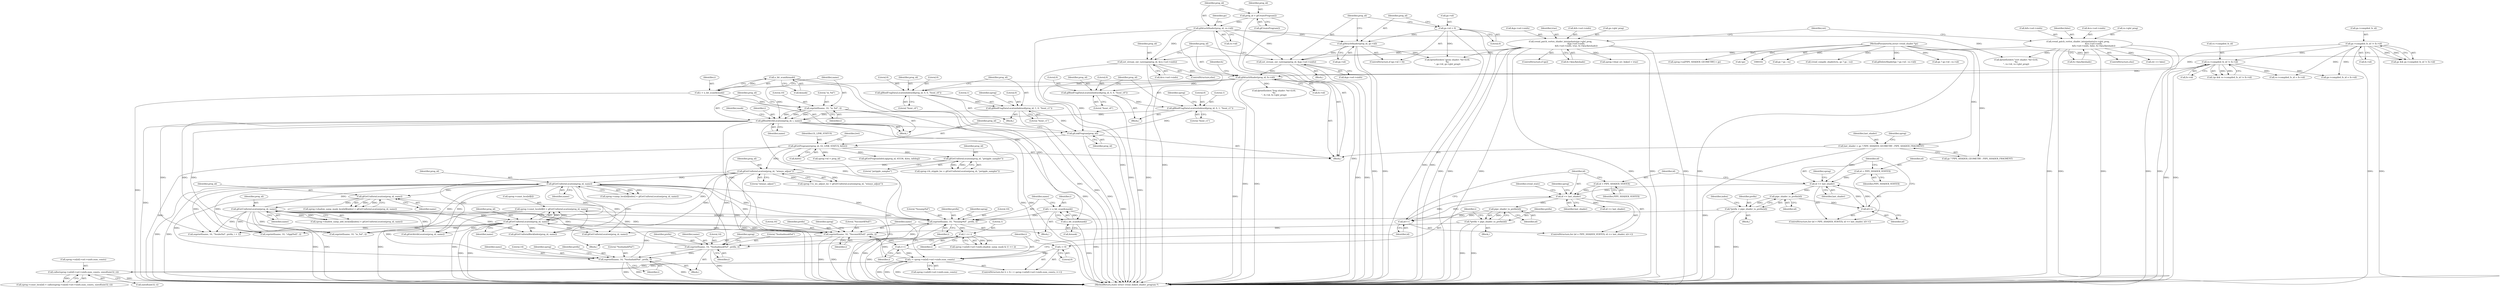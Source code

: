 digraph "0_virglrenderer_a2f12a1b0f95b13b6f8dc3d05d7b74b4386394e4@array" {
"1000882" [label="(Call,sprog->const_locs[id][i] = glGetUniformLocation(prog_id, name))"];
"1000890" [label="(Call,glGetUniformLocation(prog_id, name))"];
"1000530" [label="(Call,glGetUniformLocation(prog_id, \"winsys_adjust\"))"];
"1000516" [label="(Call,glGetUniformLocation(prog_id, \"pstipple_sampler\"))"];
"1000374" [label="(Call,glGetProgramiv(prog_id, GL_LINK_STATUS, &lret))"];
"1000372" [label="(Call,glLinkProgram(prog_id))"];
"1000368" [label="(Call,glBindAttribLocation(prog_id, i, name))"];
"1000324" [label="(Call,glBindFragDataLocationIndexed(prog_id, 1, 0, \"fsout_c1\"))"];
"1000319" [label="(Call,glBindFragDataLocationIndexed(prog_id, 0, 0, \"fsout_c0\"))"];
"1000276" [label="(Call,glAttachShader(prog_id, fs->id))"];
"1000259" [label="(Call,set_stream_out_varyings(prog_id, &gs->sel->sinfo))"];
"1000254" [label="(Call,glAttachShader(prog_id, gs->id))"];
"1000240" [label="(Call,glAttachShader(prog_id, vs->id))"];
"1000237" [label="(Call,prog_id = glCreateProgram())"];
"1000249" [label="(Call,gs->id > 0)"];
"1000149" [label="(Call,vrend_patch_vertex_shader_interpolants(gs->glsl_prog,\n                                                &gs->sel->sinfo,\n                                                &fs->sel->sinfo, true, fs->key.flatshade))"];
"1000268" [label="(Call,set_stream_out_varyings(prog_id, &vs->sel->sinfo))"];
"1000172" [label="(Call,vrend_patch_vertex_shader_interpolants(vs->glsl_prog,\n                                                &vs->sel->sinfo,\n                                                &fs->sel->sinfo, false, fs->key.flatshade))"];
"1000138" [label="(Call,vs->compiled_fs_id != fs->id)"];
"1000128" [label="(Call,gs->compiled_fs_id != fs->id)"];
"1000307" [label="(Call,glBindFragDataLocationIndexed(prog_id, 0, 1, \"fsout_c1\"))"];
"1000302" [label="(Call,glBindFragDataLocationIndexed(prog_id, 0, 0, \"fsout_c0\"))"];
"1000363" [label="(Call,snprintf(name, 10, \"in_%d\", i))"];
"1000358" [label="(Call,i = u_bit_scan(&mask))"];
"1000360" [label="(Call,u_bit_scan(&mask))"];
"1000749" [label="(Call,glGetUniformLocation(prog_id, name))"];
"1000732" [label="(Call,glGetUniformLocation(prog_id, name))"];
"1000698" [label="(Call,glGetUniformLocation(prog_id, name))"];
"1000684" [label="(Call,snprintf(name, 10, \"%ssamp%d\", prefix, i))"];
"1000735" [label="(Call,snprintf(name, 14, \"%sshadadd%d\", prefix, i))"];
"1000718" [label="(Call,snprintf(name, 14, \"%sshadmask%d\", prefix, i))"];
"1000714" [label="(Call,1 << i)"];
"1000669" [label="(Call,*prefix = pipe_shader_to_prefix(id))"];
"1000671" [label="(Call,pipe_shader_to_prefix(id))"];
"1000537" [label="(Call,id <= last_shader)"];
"1000534" [label="(Call,id = PIPE_SHADER_VERTEX)"];
"1000540" [label="(Call,id++)"];
"1000484" [label="(Call,last_shader = gs ? PIPE_SHADER_GEOMETRY : PIPE_SHADER_FRAGMENT)"];
"1000106" [label="(MethodParameterIn,struct vrend_shader *gs)"];
"1000679" [label="(Call,i = u_bit_scan(&mask))"];
"1000681" [label="(Call,u_bit_scan(&mask))"];
"1000876" [label="(Call,snprintf(name, 16, \"%sconst0[%d]\", prefix, i))"];
"1000852" [label="(Call,*prefix = pipe_shader_to_prefix(id))"];
"1000854" [label="(Call,pipe_shader_to_prefix(id))"];
"1000805" [label="(Call,id <= last_shader)"];
"1000802" [label="(Call,id = PIPE_SHADER_VERTEX)"];
"1000808" [label="(Call,id++)"];
"1000860" [label="(Call,i < sprog->ss[id]->sel->sinfo.num_consts)"];
"1000857" [label="(Call,i = 0)"];
"1000873" [label="(Call,i++)"];
"1000830" [label="(Call,calloc(sprog->ss[id]->sel->sinfo.num_consts, sizeof(uint32_t)))"];
"1000700" [label="(Identifier,name)"];
"1000490" [label="(Call,sprog->id = prog_id)"];
"1000307" [label="(Call,glBindFragDataLocationIndexed(prog_id, 0, 1, \"fsout_c1\"))"];
"1000171" [label="(ControlStructure,else)"];
"1000365" [label="(Literal,10)"];
"1000686" [label="(Literal,10)"];
"1000855" [label="(Identifier,id)"];
"1000672" [label="(Identifier,id)"];
"1000324" [label="(Call,glBindFragDataLocationIndexed(prog_id, 1, 0, \"fsout_c1\"))"];
"1000129" [label="(Call,gs->compiled_fs_id)"];
"1000277" [label="(Identifier,prog_id)"];
"1000687" [label="(Literal,\"%ssamp%d\")"];
"1000689" [label="(Identifier,i)"];
"1000327" [label="(Literal,0)"];
"1000518" [label="(Literal,\"pstipple_sampler\")"];
"1000400" [label="(Call,fprintf(stderr,\"vert shader: %d GLSL\n%s\n\", vs->id, vs->glsl_prog))"];
"1000165" [label="(Identifier,true)"];
"1000718" [label="(Call,snprintf(name, 14, \"%sshadmask%d\", prefix, i))"];
"1000302" [label="(Call,glBindFragDataLocationIndexed(prog_id, 0, 0, \"fsout_c0\"))"];
"1000254" [label="(Call,glAttachShader(prog_id, gs->id))"];
"1000532" [label="(Literal,\"winsys_adjust\")"];
"1000269" [label="(Identifier,prog_id)"];
"1000876" [label="(Call,snprintf(name, 16, \"%sconst0[%d]\", prefix, i))"];
"1000537" [label="(Call,id <= last_shader)"];
"1000541" [label="(Identifier,id)"];
"1001107" [label="(MethodReturn,static struct vrend_linked_shader_program *)"];
"1000356" [label="(Identifier,mask)"];
"1000139" [label="(Call,vs->compiled_fs_id)"];
"1000242" [label="(Call,vs->id)"];
"1000159" [label="(Call,&fs->sel->sinfo)"];
"1000859" [label="(Literal,0)"];
"1000255" [label="(Identifier,prog_id)"];
"1000531" [label="(Identifier,prog_id)"];
"1000674" [label="(Identifier,index)"];
"1000377" [label="(Call,&lret)"];
"1000260" [label="(Identifier,prog_id)"];
"1000188" [label="(Identifier,false)"];
"1000904" [label="(Identifier,vrend_state)"];
"1000723" [label="(Identifier,i)"];
"1000267" [label="(ControlStructure,else)"];
"1000862" [label="(Call,sprog->ss[id]->sel->sinfo.num_consts)"];
"1000106" [label="(MethodParameterIn,struct vrend_shader *gs)"];
"1000301" [label="(Block,)"];
"1000328" [label="(Literal,\"fsout_c1\")"];
"1000138" [label="(Call,vs->compiled_fs_id != fs->id)"];
"1000486" [label="(Call,gs ? PIPE_SHADER_GEOMETRY : PIPE_SHADER_FRAGMENT)"];
"1000807" [label="(Identifier,last_shader)"];
"1000517" [label="(Identifier,prog_id)"];
"1000326" [label="(Literal,1)"];
"1000538" [label="(Identifier,id)"];
"1000314" [label="(Identifier,sprog)"];
"1000321" [label="(Literal,0)"];
"1000736" [label="(Identifier,name)"];
"1000890" [label="(Call,glGetUniformLocation(prog_id, name))"];
"1000172" [label="(Call,vrend_patch_vertex_shader_interpolants(vs->glsl_prog,\n                                                &vs->sel->sinfo,\n                                                &fs->sel->sinfo, false, fs->key.flatshade))"];
"1000722" [label="(Identifier,prefix)"];
"1000852" [label="(Call,*prefix = pipe_shader_to_prefix(id))"];
"1000203" [label="(Call,ret == false)"];
"1000320" [label="(Identifier,prog_id)"];
"1000886" [label="(Identifier,sprog)"];
"1000248" [label="(ControlStructure,if (gs->id > 0))"];
"1000733" [label="(Identifier,prog_id)"];
"1000361" [label="(Call,&mask)"];
"1000809" [label="(Identifier,id)"];
"1000372" [label="(Call,glLinkProgram(prog_id))"];
"1000318" [label="(Block,)"];
"1000261" [label="(Call,&gs->sel->sinfo)"];
"1000817" [label="(Identifier,sprog)"];
"1000678" [label="(Block,)"];
"1000176" [label="(Call,&vs->sel->sinfo)"];
"1000716" [label="(Identifier,i)"];
"1000147" [label="(ControlStructure,if (gs))"];
"1000516" [label="(Call,glGetUniformLocation(prog_id, \"pstipple_sampler\"))"];
"1000375" [label="(Identifier,prog_id)"];
"1000268" [label="(Call,set_stream_out_varyings(prog_id, &vs->sel->sinfo))"];
"1000536" [label="(Identifier,PIPE_SHADER_VERTEX)"];
"1000198" [label="(Call,gs ? gs : vs)"];
"1000831" [label="(Call,sprog->ss[id]->sel->sinfo.num_consts)"];
"1000684" [label="(Call,snprintf(name, 10, \"%ssamp%d\", prefix, i))"];
"1000323" [label="(Literal,\"fsout_c0\")"];
"1000306" [label="(Literal,\"fsout_c0\")"];
"1000877" [label="(Identifier,name)"];
"1000751" [label="(Identifier,name)"];
"1000688" [label="(Identifier,prefix)"];
"1000241" [label="(Identifier,prog_id)"];
"1000854" [label="(Call,pipe_shader_to_prefix(id))"];
"1000311" [label="(Literal,\"fsout_c1\")"];
"1000883" [label="(Call,sprog->const_locs[id][i])"];
"1000304" [label="(Literal,0)"];
"1000737" [label="(Literal,14)"];
"1000745" [label="(Identifier,sprog)"];
"1000717" [label="(Block,)"];
"1000891" [label="(Identifier,prog_id)"];
"1000270" [label="(Call,&vs->sel->sinfo)"];
"1000535" [label="(Identifier,id)"];
"1000367" [label="(Identifier,i)"];
"1000485" [label="(Identifier,last_shader)"];
"1000371" [label="(Identifier,name)"];
"1000360" [label="(Call,u_bit_scan(&mask))"];
"1000724" [label="(Call,sprog->shadow_samp_mask_locs[id][index] = glGetUniformLocation(prog_id, name))"];
"1000526" [label="(Call,sprog->vs_ws_adjust_loc = glGetUniformLocation(prog_id, \"winsys_adjust\"))"];
"1000331" [label="(Identifier,sprog)"];
"1000286" [label="(Identifier,fs)"];
"1000166" [label="(Call,fs->key.flatshade)"];
"1000861" [label="(Identifier,i)"];
"1000359" [label="(Identifier,i)"];
"1000975" [label="(Call,id <= last_shader)"];
"1000128" [label="(Call,gs->compiled_fs_id != fs->id)"];
"1000173" [label="(Call,vs->glsl_prog)"];
"1000222" [label="(Call,gs->compiled_fs_id = fs->id)"];
"1000719" [label="(Identifier,name)"];
"1000376" [label="(Identifier,GL_LINK_STATUS)"];
"1000720" [label="(Literal,14)"];
"1000680" [label="(Identifier,i)"];
"1000735" [label="(Call,snprintf(name, 14, \"%sshadadd%d\", prefix, i))"];
"1000357" [label="(Block,)"];
"1000259" [label="(Call,set_stream_out_varyings(prog_id, &gs->sel->sinfo))"];
"1000322" [label="(Literal,0)"];
"1000386" [label="(Call,glGetProgramInfoLog(prog_id, 65536, &len, infolog))"];
"1000240" [label="(Call,glAttachShader(prog_id, vs->id))"];
"1000875" [label="(Block,)"];
"1000196" [label="(Call,vrend_compile_shader(ctx, gs ? gs : vs))"];
"1001039" [label="(Call,snprintf(name, 16, \"%subo%d\", prefix, i + 1))"];
"1000309" [label="(Literal,0)"];
"1000740" [label="(Identifier,i)"];
"1000739" [label="(Identifier,prefix)"];
"1001091" [label="(Call,snprintf(name, 10, \"clipp[%d]\", i))"];
"1000150" [label="(Call,gs->glsl_prog)"];
"1000801" [label="(ControlStructure,for (id = PIPE_SHADER_VERTEX; id <= last_shader; id++))"];
"1001102" [label="(Call,glGetUniformLocation(prog_id, name))"];
"1000682" [label="(Call,&mask)"];
"1000305" [label="(Literal,0)"];
"1000685" [label="(Identifier,name)"];
"1000126" [label="(Call,gs && gs->compiled_fs_id != fs->id)"];
"1000153" [label="(Call,&gs->sel->sinfo)"];
"1000892" [label="(Identifier,name)"];
"1000690" [label="(Call,sprog->samp_locs[id][index] = glGetUniformLocation(prog_id, name))"];
"1000303" [label="(Identifier,prog_id)"];
"1000850" [label="(Block,)"];
"1000804" [label="(Identifier,PIPE_SHADER_VERTEX)"];
"1000741" [label="(Call,sprog->shadow_samp_add_locs[id][index] = glGetUniformLocation(prog_id, name))"];
"1000699" [label="(Identifier,prog_id)"];
"1000750" [label="(Identifier,prog_id)"];
"1000734" [label="(Identifier,name)"];
"1000370" [label="(Identifier,i)"];
"1000698" [label="(Call,glGetUniformLocation(prog_id, name))"];
"1000364" [label="(Identifier,name)"];
"1000373" [label="(Identifier,prog_id)"];
"1000669" [label="(Call,*prefix = pipe_shader_to_prefix(id))"];
"1000728" [label="(Identifier,sprog)"];
"1000808" [label="(Call,id++)"];
"1000492" [label="(Identifier,sprog)"];
"1000195" [label="(Identifier,ret)"];
"1000667" [label="(Block,)"];
"1000512" [label="(Call,sprog->fs_stipple_loc = glGetUniformLocation(prog_id, \"pstipple_sampler\"))"];
"1000182" [label="(Call,&fs->sel->sinfo)"];
"1000879" [label="(Literal,\"%sconst0[%d]\")"];
"1000533" [label="(ControlStructure,for (id = PIPE_SHADER_VERTEX; id <= last_shader; id++))"];
"1000249" [label="(Call,gs->id > 0)"];
"1000132" [label="(Call,fs->id)"];
"1000951" [label="(Call,snprintf(name, 10, \"in_%d\", i))"];
"1000363" [label="(Call,snprintf(name, 10, \"in_%d\", i))"];
"1000878" [label="(Literal,16)"];
"1000278" [label="(Call,fs->id)"];
"1000856" [label="(ControlStructure,for (i = 0; i < sprog->ss[id]->sel->sinfo.num_consts; i++))"];
"1000549" [label="(Identifier,sprog)"];
"1000540" [label="(Call,id++)"];
"1000702" [label="(Call,sprog->ss[id]->sel->sinfo.shadow_samp_mask & (1 << i))"];
"1000256" [label="(Call,gs->id)"];
"1000368" [label="(Call,glBindAttribLocation(prog_id, i, name))"];
"1000237" [label="(Call,prog_id = glCreateProgram())"];
"1000882" [label="(Call,sprog->const_locs[id][i] = glGetUniformLocation(prog_id, name))"];
"1000381" [label="(Identifier,lret)"];
"1000246" [label="(Identifier,gs)"];
"1000530" [label="(Call,glGetUniformLocation(prog_id, \"winsys_adjust\"))"];
"1000142" [label="(Call,fs->id)"];
"1000369" [label="(Identifier,prog_id)"];
"1000135" [label="(Call,!gs && vs->compiled_fs_id != fs->id)"];
"1000881" [label="(Identifier,i)"];
"1000325" [label="(Identifier,prog_id)"];
"1000853" [label="(Identifier,prefix)"];
"1000207" [label="(Call,glDeleteShader(gs ? gs->id : vs->id))"];
"1000312" [label="(Call,sprog->dual_src_linked = true)"];
"1000539" [label="(Identifier,last_shader)"];
"1000858" [label="(Identifier,i)"];
"1000238" [label="(Identifier,prog_id)"];
"1000805" [label="(Call,id <= last_shader)"];
"1000250" [label="(Call,gs->id)"];
"1000308" [label="(Identifier,prog_id)"];
"1000149" [label="(Call,vrend_patch_vertex_shader_interpolants(gs->glsl_prog,\n                                                &gs->sel->sinfo,\n                                                &fs->sel->sinfo, true, fs->key.flatshade))"];
"1000681" [label="(Call,u_bit_scan(&mask))"];
"1000253" [label="(Literal,0)"];
"1000732" [label="(Call,glGetUniformLocation(prog_id, name))"];
"1000208" [label="(Call,gs ? gs->id : vs->id)"];
"1000806" [label="(Identifier,id)"];
"1000803" [label="(Identifier,id)"];
"1000189" [label="(Call,fs->key.flatshade)"];
"1000442" [label="(Call,sprog->ss[PIPE_SHADER_GEOMETRY] = gs)"];
"1000276" [label="(Call,glAttachShader(prog_id, fs->id))"];
"1001055" [label="(Call,glGetUniformBlockIndex(prog_id, name))"];
"1000873" [label="(Call,i++)"];
"1000374" [label="(Call,glGetProgramiv(prog_id, GL_LINK_STATUS, &lret))"];
"1000714" [label="(Call,1 << i)"];
"1000358" [label="(Call,i = u_bit_scan(&mask))"];
"1000962" [label="(Call,glGetAttribLocation(prog_id, name))"];
"1000107" [label="(Block,)"];
"1000671" [label="(Call,pipe_shader_to_prefix(id))"];
"1000310" [label="(Literal,1)"];
"1000136" [label="(Call,!gs)"];
"1000721" [label="(Literal,\"%sshadmask%d\")"];
"1000880" [label="(Identifier,prefix)"];
"1000534" [label="(Call,id = PIPE_SHADER_VERTEX)"];
"1000874" [label="(Identifier,i)"];
"1000484" [label="(Call,last_shader = gs ? PIPE_SHADER_GEOMETRY : PIPE_SHADER_FRAGMENT)"];
"1000247" [label="(Block,)"];
"1000694" [label="(Identifier,sprog)"];
"1000830" [label="(Call,calloc(sprog->ss[id]->sel->sinfo.num_consts, sizeof(uint32_t)))"];
"1000857" [label="(Call,i = 0)"];
"1000319" [label="(Call,glBindFragDataLocationIndexed(prog_id, 0, 0, \"fsout_c0\"))"];
"1000749" [label="(Call,glGetUniformLocation(prog_id, name))"];
"1000824" [label="(Call,sprog->const_locs[id] = calloc(sprog->ss[id]->sel->sinfo.num_consts, sizeof(uint32_t)))"];
"1000842" [label="(Call,sizeof(uint32_t))"];
"1000860" [label="(Call,i < sprog->ss[id]->sel->sinfo.num_consts)"];
"1000230" [label="(Call,vs->compiled_fs_id = fs->id)"];
"1000366" [label="(Literal,\"in_%d\")"];
"1000679" [label="(Call,i = u_bit_scan(&mask))"];
"1000420" [label="(Call,fprintf(stderr,\"frag shader: %d GLSL\n%s\n\", fs->id, fs->glsl_prog))"];
"1000738" [label="(Literal,\"%sshadadd%d\")"];
"1000802" [label="(Call,id = PIPE_SHADER_VERTEX)"];
"1000239" [label="(Call,glCreateProgram())"];
"1000715" [label="(Literal,1)"];
"1000670" [label="(Identifier,prefix)"];
"1000411" [label="(Call,fprintf(stderr,\"geom shader: %d GLSL\n%s\n\", gs->id, gs->glsl_prog))"];
"1000882" -> "1000875"  [label="AST: "];
"1000882" -> "1000890"  [label="CFG: "];
"1000883" -> "1000882"  [label="AST: "];
"1000890" -> "1000882"  [label="AST: "];
"1000874" -> "1000882"  [label="CFG: "];
"1000882" -> "1001107"  [label="DDG: "];
"1000882" -> "1001107"  [label="DDG: "];
"1000890" -> "1000882"  [label="DDG: "];
"1000890" -> "1000882"  [label="DDG: "];
"1000890" -> "1000892"  [label="CFG: "];
"1000891" -> "1000890"  [label="AST: "];
"1000892" -> "1000890"  [label="AST: "];
"1000890" -> "1001107"  [label="DDG: "];
"1000890" -> "1001107"  [label="DDG: "];
"1000890" -> "1000876"  [label="DDG: "];
"1000530" -> "1000890"  [label="DDG: "];
"1000749" -> "1000890"  [label="DDG: "];
"1000698" -> "1000890"  [label="DDG: "];
"1000876" -> "1000890"  [label="DDG: "];
"1000890" -> "1000951"  [label="DDG: "];
"1000890" -> "1000962"  [label="DDG: "];
"1000890" -> "1001039"  [label="DDG: "];
"1000890" -> "1001055"  [label="DDG: "];
"1000890" -> "1001091"  [label="DDG: "];
"1000890" -> "1001102"  [label="DDG: "];
"1000530" -> "1000526"  [label="AST: "];
"1000530" -> "1000532"  [label="CFG: "];
"1000531" -> "1000530"  [label="AST: "];
"1000532" -> "1000530"  [label="AST: "];
"1000526" -> "1000530"  [label="CFG: "];
"1000530" -> "1001107"  [label="DDG: "];
"1000530" -> "1000526"  [label="DDG: "];
"1000530" -> "1000526"  [label="DDG: "];
"1000516" -> "1000530"  [label="DDG: "];
"1000374" -> "1000530"  [label="DDG: "];
"1000530" -> "1000698"  [label="DDG: "];
"1000530" -> "1000962"  [label="DDG: "];
"1000530" -> "1001055"  [label="DDG: "];
"1000530" -> "1001102"  [label="DDG: "];
"1000516" -> "1000512"  [label="AST: "];
"1000516" -> "1000518"  [label="CFG: "];
"1000517" -> "1000516"  [label="AST: "];
"1000518" -> "1000516"  [label="AST: "];
"1000512" -> "1000516"  [label="CFG: "];
"1000516" -> "1000512"  [label="DDG: "];
"1000516" -> "1000512"  [label="DDG: "];
"1000374" -> "1000516"  [label="DDG: "];
"1000374" -> "1000107"  [label="AST: "];
"1000374" -> "1000377"  [label="CFG: "];
"1000375" -> "1000374"  [label="AST: "];
"1000376" -> "1000374"  [label="AST: "];
"1000377" -> "1000374"  [label="AST: "];
"1000381" -> "1000374"  [label="CFG: "];
"1000374" -> "1001107"  [label="DDG: "];
"1000374" -> "1001107"  [label="DDG: "];
"1000374" -> "1001107"  [label="DDG: "];
"1000372" -> "1000374"  [label="DDG: "];
"1000374" -> "1000386"  [label="DDG: "];
"1000374" -> "1000490"  [label="DDG: "];
"1000372" -> "1000107"  [label="AST: "];
"1000372" -> "1000373"  [label="CFG: "];
"1000373" -> "1000372"  [label="AST: "];
"1000375" -> "1000372"  [label="CFG: "];
"1000372" -> "1001107"  [label="DDG: "];
"1000368" -> "1000372"  [label="DDG: "];
"1000324" -> "1000372"  [label="DDG: "];
"1000276" -> "1000372"  [label="DDG: "];
"1000307" -> "1000372"  [label="DDG: "];
"1000368" -> "1000357"  [label="AST: "];
"1000368" -> "1000371"  [label="CFG: "];
"1000369" -> "1000368"  [label="AST: "];
"1000370" -> "1000368"  [label="AST: "];
"1000371" -> "1000368"  [label="AST: "];
"1000356" -> "1000368"  [label="CFG: "];
"1000368" -> "1001107"  [label="DDG: "];
"1000368" -> "1001107"  [label="DDG: "];
"1000368" -> "1001107"  [label="DDG: "];
"1000368" -> "1000363"  [label="DDG: "];
"1000324" -> "1000368"  [label="DDG: "];
"1000276" -> "1000368"  [label="DDG: "];
"1000307" -> "1000368"  [label="DDG: "];
"1000363" -> "1000368"  [label="DDG: "];
"1000363" -> "1000368"  [label="DDG: "];
"1000368" -> "1000684"  [label="DDG: "];
"1000368" -> "1000876"  [label="DDG: "];
"1000368" -> "1000951"  [label="DDG: "];
"1000368" -> "1001039"  [label="DDG: "];
"1000368" -> "1001091"  [label="DDG: "];
"1000324" -> "1000318"  [label="AST: "];
"1000324" -> "1000328"  [label="CFG: "];
"1000325" -> "1000324"  [label="AST: "];
"1000326" -> "1000324"  [label="AST: "];
"1000327" -> "1000324"  [label="AST: "];
"1000328" -> "1000324"  [label="AST: "];
"1000331" -> "1000324"  [label="CFG: "];
"1000324" -> "1001107"  [label="DDG: "];
"1000319" -> "1000324"  [label="DDG: "];
"1000319" -> "1000318"  [label="AST: "];
"1000319" -> "1000323"  [label="CFG: "];
"1000320" -> "1000319"  [label="AST: "];
"1000321" -> "1000319"  [label="AST: "];
"1000322" -> "1000319"  [label="AST: "];
"1000323" -> "1000319"  [label="AST: "];
"1000325" -> "1000319"  [label="CFG: "];
"1000319" -> "1001107"  [label="DDG: "];
"1000276" -> "1000319"  [label="DDG: "];
"1000276" -> "1000107"  [label="AST: "];
"1000276" -> "1000278"  [label="CFG: "];
"1000277" -> "1000276"  [label="AST: "];
"1000278" -> "1000276"  [label="AST: "];
"1000286" -> "1000276"  [label="CFG: "];
"1000276" -> "1001107"  [label="DDG: "];
"1000276" -> "1001107"  [label="DDG: "];
"1000259" -> "1000276"  [label="DDG: "];
"1000268" -> "1000276"  [label="DDG: "];
"1000138" -> "1000276"  [label="DDG: "];
"1000128" -> "1000276"  [label="DDG: "];
"1000276" -> "1000302"  [label="DDG: "];
"1000276" -> "1000420"  [label="DDG: "];
"1000259" -> "1000247"  [label="AST: "];
"1000259" -> "1000261"  [label="CFG: "];
"1000260" -> "1000259"  [label="AST: "];
"1000261" -> "1000259"  [label="AST: "];
"1000277" -> "1000259"  [label="CFG: "];
"1000259" -> "1001107"  [label="DDG: "];
"1000259" -> "1001107"  [label="DDG: "];
"1000254" -> "1000259"  [label="DDG: "];
"1000240" -> "1000259"  [label="DDG: "];
"1000149" -> "1000259"  [label="DDG: "];
"1000254" -> "1000248"  [label="AST: "];
"1000254" -> "1000256"  [label="CFG: "];
"1000255" -> "1000254"  [label="AST: "];
"1000256" -> "1000254"  [label="AST: "];
"1000260" -> "1000254"  [label="CFG: "];
"1000254" -> "1001107"  [label="DDG: "];
"1000254" -> "1001107"  [label="DDG: "];
"1000240" -> "1000254"  [label="DDG: "];
"1000249" -> "1000254"  [label="DDG: "];
"1000254" -> "1000411"  [label="DDG: "];
"1000240" -> "1000107"  [label="AST: "];
"1000240" -> "1000242"  [label="CFG: "];
"1000241" -> "1000240"  [label="AST: "];
"1000242" -> "1000240"  [label="AST: "];
"1000246" -> "1000240"  [label="CFG: "];
"1000240" -> "1001107"  [label="DDG: "];
"1000240" -> "1001107"  [label="DDG: "];
"1000237" -> "1000240"  [label="DDG: "];
"1000240" -> "1000268"  [label="DDG: "];
"1000240" -> "1000400"  [label="DDG: "];
"1000237" -> "1000107"  [label="AST: "];
"1000237" -> "1000239"  [label="CFG: "];
"1000238" -> "1000237"  [label="AST: "];
"1000239" -> "1000237"  [label="AST: "];
"1000241" -> "1000237"  [label="CFG: "];
"1000237" -> "1001107"  [label="DDG: "];
"1000249" -> "1000248"  [label="AST: "];
"1000249" -> "1000253"  [label="CFG: "];
"1000250" -> "1000249"  [label="AST: "];
"1000253" -> "1000249"  [label="AST: "];
"1000255" -> "1000249"  [label="CFG: "];
"1000260" -> "1000249"  [label="CFG: "];
"1000249" -> "1001107"  [label="DDG: "];
"1000249" -> "1001107"  [label="DDG: "];
"1000249" -> "1000411"  [label="DDG: "];
"1000149" -> "1000147"  [label="AST: "];
"1000149" -> "1000166"  [label="CFG: "];
"1000150" -> "1000149"  [label="AST: "];
"1000153" -> "1000149"  [label="AST: "];
"1000159" -> "1000149"  [label="AST: "];
"1000165" -> "1000149"  [label="AST: "];
"1000166" -> "1000149"  [label="AST: "];
"1000195" -> "1000149"  [label="CFG: "];
"1000149" -> "1001107"  [label="DDG: "];
"1000149" -> "1001107"  [label="DDG: "];
"1000149" -> "1001107"  [label="DDG: "];
"1000149" -> "1001107"  [label="DDG: "];
"1000149" -> "1001107"  [label="DDG: "];
"1000149" -> "1001107"  [label="DDG: "];
"1000149" -> "1000312"  [label="DDG: "];
"1000149" -> "1000411"  [label="DDG: "];
"1000268" -> "1000267"  [label="AST: "];
"1000268" -> "1000270"  [label="CFG: "];
"1000269" -> "1000268"  [label="AST: "];
"1000270" -> "1000268"  [label="AST: "];
"1000277" -> "1000268"  [label="CFG: "];
"1000268" -> "1001107"  [label="DDG: "];
"1000268" -> "1001107"  [label="DDG: "];
"1000172" -> "1000268"  [label="DDG: "];
"1000172" -> "1000171"  [label="AST: "];
"1000172" -> "1000189"  [label="CFG: "];
"1000173" -> "1000172"  [label="AST: "];
"1000176" -> "1000172"  [label="AST: "];
"1000182" -> "1000172"  [label="AST: "];
"1000188" -> "1000172"  [label="AST: "];
"1000189" -> "1000172"  [label="AST: "];
"1000195" -> "1000172"  [label="CFG: "];
"1000172" -> "1001107"  [label="DDG: "];
"1000172" -> "1001107"  [label="DDG: "];
"1000172" -> "1001107"  [label="DDG: "];
"1000172" -> "1001107"  [label="DDG: "];
"1000172" -> "1001107"  [label="DDG: "];
"1000172" -> "1000203"  [label="DDG: "];
"1000172" -> "1000400"  [label="DDG: "];
"1000138" -> "1000135"  [label="AST: "];
"1000138" -> "1000142"  [label="CFG: "];
"1000139" -> "1000138"  [label="AST: "];
"1000142" -> "1000138"  [label="AST: "];
"1000135" -> "1000138"  [label="CFG: "];
"1000138" -> "1001107"  [label="DDG: "];
"1000138" -> "1001107"  [label="DDG: "];
"1000138" -> "1000135"  [label="DDG: "];
"1000138" -> "1000135"  [label="DDG: "];
"1000128" -> "1000138"  [label="DDG: "];
"1000138" -> "1000222"  [label="DDG: "];
"1000138" -> "1000230"  [label="DDG: "];
"1000128" -> "1000126"  [label="AST: "];
"1000128" -> "1000132"  [label="CFG: "];
"1000129" -> "1000128"  [label="AST: "];
"1000132" -> "1000128"  [label="AST: "];
"1000126" -> "1000128"  [label="CFG: "];
"1000128" -> "1001107"  [label="DDG: "];
"1000128" -> "1001107"  [label="DDG: "];
"1000128" -> "1000126"  [label="DDG: "];
"1000128" -> "1000126"  [label="DDG: "];
"1000128" -> "1000222"  [label="DDG: "];
"1000128" -> "1000230"  [label="DDG: "];
"1000307" -> "1000301"  [label="AST: "];
"1000307" -> "1000311"  [label="CFG: "];
"1000308" -> "1000307"  [label="AST: "];
"1000309" -> "1000307"  [label="AST: "];
"1000310" -> "1000307"  [label="AST: "];
"1000311" -> "1000307"  [label="AST: "];
"1000314" -> "1000307"  [label="CFG: "];
"1000307" -> "1001107"  [label="DDG: "];
"1000302" -> "1000307"  [label="DDG: "];
"1000302" -> "1000301"  [label="AST: "];
"1000302" -> "1000306"  [label="CFG: "];
"1000303" -> "1000302"  [label="AST: "];
"1000304" -> "1000302"  [label="AST: "];
"1000305" -> "1000302"  [label="AST: "];
"1000306" -> "1000302"  [label="AST: "];
"1000308" -> "1000302"  [label="CFG: "];
"1000302" -> "1001107"  [label="DDG: "];
"1000363" -> "1000357"  [label="AST: "];
"1000363" -> "1000367"  [label="CFG: "];
"1000364" -> "1000363"  [label="AST: "];
"1000365" -> "1000363"  [label="AST: "];
"1000366" -> "1000363"  [label="AST: "];
"1000367" -> "1000363"  [label="AST: "];
"1000369" -> "1000363"  [label="CFG: "];
"1000363" -> "1001107"  [label="DDG: "];
"1000358" -> "1000363"  [label="DDG: "];
"1000358" -> "1000357"  [label="AST: "];
"1000358" -> "1000360"  [label="CFG: "];
"1000359" -> "1000358"  [label="AST: "];
"1000360" -> "1000358"  [label="AST: "];
"1000364" -> "1000358"  [label="CFG: "];
"1000358" -> "1001107"  [label="DDG: "];
"1000360" -> "1000358"  [label="DDG: "];
"1000360" -> "1000361"  [label="CFG: "];
"1000361" -> "1000360"  [label="AST: "];
"1000360" -> "1001107"  [label="DDG: "];
"1000360" -> "1000681"  [label="DDG: "];
"1000749" -> "1000741"  [label="AST: "];
"1000749" -> "1000751"  [label="CFG: "];
"1000750" -> "1000749"  [label="AST: "];
"1000751" -> "1000749"  [label="AST: "];
"1000741" -> "1000749"  [label="CFG: "];
"1000749" -> "1001107"  [label="DDG: "];
"1000749" -> "1001107"  [label="DDG: "];
"1000749" -> "1000684"  [label="DDG: "];
"1000749" -> "1000698"  [label="DDG: "];
"1000749" -> "1000741"  [label="DDG: "];
"1000749" -> "1000741"  [label="DDG: "];
"1000732" -> "1000749"  [label="DDG: "];
"1000735" -> "1000749"  [label="DDG: "];
"1000749" -> "1000876"  [label="DDG: "];
"1000749" -> "1000951"  [label="DDG: "];
"1000749" -> "1000962"  [label="DDG: "];
"1000749" -> "1001039"  [label="DDG: "];
"1000749" -> "1001055"  [label="DDG: "];
"1000749" -> "1001091"  [label="DDG: "];
"1000749" -> "1001102"  [label="DDG: "];
"1000732" -> "1000724"  [label="AST: "];
"1000732" -> "1000734"  [label="CFG: "];
"1000733" -> "1000732"  [label="AST: "];
"1000734" -> "1000732"  [label="AST: "];
"1000724" -> "1000732"  [label="CFG: "];
"1000732" -> "1000724"  [label="DDG: "];
"1000732" -> "1000724"  [label="DDG: "];
"1000698" -> "1000732"  [label="DDG: "];
"1000718" -> "1000732"  [label="DDG: "];
"1000732" -> "1000735"  [label="DDG: "];
"1000698" -> "1000690"  [label="AST: "];
"1000698" -> "1000700"  [label="CFG: "];
"1000699" -> "1000698"  [label="AST: "];
"1000700" -> "1000698"  [label="AST: "];
"1000690" -> "1000698"  [label="CFG: "];
"1000698" -> "1001107"  [label="DDG: "];
"1000698" -> "1001107"  [label="DDG: "];
"1000698" -> "1000684"  [label="DDG: "];
"1000698" -> "1000690"  [label="DDG: "];
"1000698" -> "1000690"  [label="DDG: "];
"1000684" -> "1000698"  [label="DDG: "];
"1000698" -> "1000718"  [label="DDG: "];
"1000698" -> "1000876"  [label="DDG: "];
"1000698" -> "1000951"  [label="DDG: "];
"1000698" -> "1000962"  [label="DDG: "];
"1000698" -> "1001039"  [label="DDG: "];
"1000698" -> "1001055"  [label="DDG: "];
"1000698" -> "1001091"  [label="DDG: "];
"1000698" -> "1001102"  [label="DDG: "];
"1000684" -> "1000678"  [label="AST: "];
"1000684" -> "1000689"  [label="CFG: "];
"1000685" -> "1000684"  [label="AST: "];
"1000686" -> "1000684"  [label="AST: "];
"1000687" -> "1000684"  [label="AST: "];
"1000688" -> "1000684"  [label="AST: "];
"1000689" -> "1000684"  [label="AST: "];
"1000694" -> "1000684"  [label="CFG: "];
"1000684" -> "1001107"  [label="DDG: "];
"1000684" -> "1001107"  [label="DDG: "];
"1000735" -> "1000684"  [label="DDG: "];
"1000669" -> "1000684"  [label="DDG: "];
"1000679" -> "1000684"  [label="DDG: "];
"1000684" -> "1000714"  [label="DDG: "];
"1000684" -> "1000718"  [label="DDG: "];
"1000735" -> "1000717"  [label="AST: "];
"1000735" -> "1000740"  [label="CFG: "];
"1000736" -> "1000735"  [label="AST: "];
"1000737" -> "1000735"  [label="AST: "];
"1000738" -> "1000735"  [label="AST: "];
"1000739" -> "1000735"  [label="AST: "];
"1000740" -> "1000735"  [label="AST: "];
"1000745" -> "1000735"  [label="CFG: "];
"1000735" -> "1001107"  [label="DDG: "];
"1000735" -> "1001107"  [label="DDG: "];
"1000735" -> "1001107"  [label="DDG: "];
"1000718" -> "1000735"  [label="DDG: "];
"1000718" -> "1000735"  [label="DDG: "];
"1000718" -> "1000717"  [label="AST: "];
"1000718" -> "1000723"  [label="CFG: "];
"1000719" -> "1000718"  [label="AST: "];
"1000720" -> "1000718"  [label="AST: "];
"1000721" -> "1000718"  [label="AST: "];
"1000722" -> "1000718"  [label="AST: "];
"1000723" -> "1000718"  [label="AST: "];
"1000728" -> "1000718"  [label="CFG: "];
"1000718" -> "1001107"  [label="DDG: "];
"1000714" -> "1000718"  [label="DDG: "];
"1000714" -> "1000702"  [label="AST: "];
"1000714" -> "1000716"  [label="CFG: "];
"1000715" -> "1000714"  [label="AST: "];
"1000716" -> "1000714"  [label="AST: "];
"1000702" -> "1000714"  [label="CFG: "];
"1000714" -> "1001107"  [label="DDG: "];
"1000714" -> "1000702"  [label="DDG: "];
"1000714" -> "1000702"  [label="DDG: "];
"1000669" -> "1000667"  [label="AST: "];
"1000669" -> "1000671"  [label="CFG: "];
"1000670" -> "1000669"  [label="AST: "];
"1000671" -> "1000669"  [label="AST: "];
"1000674" -> "1000669"  [label="CFG: "];
"1000669" -> "1001107"  [label="DDG: "];
"1000669" -> "1001107"  [label="DDG: "];
"1000671" -> "1000669"  [label="DDG: "];
"1000671" -> "1000672"  [label="CFG: "];
"1000672" -> "1000671"  [label="AST: "];
"1000671" -> "1000540"  [label="DDG: "];
"1000537" -> "1000671"  [label="DDG: "];
"1000537" -> "1000533"  [label="AST: "];
"1000537" -> "1000539"  [label="CFG: "];
"1000538" -> "1000537"  [label="AST: "];
"1000539" -> "1000537"  [label="AST: "];
"1000549" -> "1000537"  [label="CFG: "];
"1000803" -> "1000537"  [label="CFG: "];
"1000534" -> "1000537"  [label="DDG: "];
"1000540" -> "1000537"  [label="DDG: "];
"1000484" -> "1000537"  [label="DDG: "];
"1000537" -> "1000540"  [label="DDG: "];
"1000537" -> "1000805"  [label="DDG: "];
"1000534" -> "1000533"  [label="AST: "];
"1000534" -> "1000536"  [label="CFG: "];
"1000535" -> "1000534"  [label="AST: "];
"1000536" -> "1000534"  [label="AST: "];
"1000538" -> "1000534"  [label="CFG: "];
"1000540" -> "1000533"  [label="AST: "];
"1000540" -> "1000541"  [label="CFG: "];
"1000541" -> "1000540"  [label="AST: "];
"1000538" -> "1000540"  [label="CFG: "];
"1000484" -> "1000107"  [label="AST: "];
"1000484" -> "1000486"  [label="CFG: "];
"1000485" -> "1000484"  [label="AST: "];
"1000486" -> "1000484"  [label="AST: "];
"1000492" -> "1000484"  [label="CFG: "];
"1000484" -> "1001107"  [label="DDG: "];
"1000106" -> "1000484"  [label="DDG: "];
"1000106" -> "1000102"  [label="AST: "];
"1000106" -> "1001107"  [label="DDG: "];
"1000106" -> "1000126"  [label="DDG: "];
"1000106" -> "1000136"  [label="DDG: "];
"1000106" -> "1000196"  [label="DDG: "];
"1000106" -> "1000198"  [label="DDG: "];
"1000106" -> "1000207"  [label="DDG: "];
"1000106" -> "1000208"  [label="DDG: "];
"1000106" -> "1000442"  [label="DDG: "];
"1000106" -> "1000486"  [label="DDG: "];
"1000679" -> "1000678"  [label="AST: "];
"1000679" -> "1000681"  [label="CFG: "];
"1000680" -> "1000679"  [label="AST: "];
"1000681" -> "1000679"  [label="AST: "];
"1000685" -> "1000679"  [label="CFG: "];
"1000679" -> "1001107"  [label="DDG: "];
"1000681" -> "1000679"  [label="DDG: "];
"1000681" -> "1000682"  [label="CFG: "];
"1000682" -> "1000681"  [label="AST: "];
"1000681" -> "1001107"  [label="DDG: "];
"1000876" -> "1000875"  [label="AST: "];
"1000876" -> "1000881"  [label="CFG: "];
"1000877" -> "1000876"  [label="AST: "];
"1000878" -> "1000876"  [label="AST: "];
"1000879" -> "1000876"  [label="AST: "];
"1000880" -> "1000876"  [label="AST: "];
"1000881" -> "1000876"  [label="AST: "];
"1000886" -> "1000876"  [label="CFG: "];
"1000876" -> "1001107"  [label="DDG: "];
"1000876" -> "1001107"  [label="DDG: "];
"1000876" -> "1000873"  [label="DDG: "];
"1000852" -> "1000876"  [label="DDG: "];
"1000860" -> "1000876"  [label="DDG: "];
"1000852" -> "1000850"  [label="AST: "];
"1000852" -> "1000854"  [label="CFG: "];
"1000853" -> "1000852"  [label="AST: "];
"1000854" -> "1000852"  [label="AST: "];
"1000858" -> "1000852"  [label="CFG: "];
"1000852" -> "1001107"  [label="DDG: "];
"1000852" -> "1001107"  [label="DDG: "];
"1000854" -> "1000852"  [label="DDG: "];
"1000854" -> "1000855"  [label="CFG: "];
"1000855" -> "1000854"  [label="AST: "];
"1000854" -> "1000808"  [label="DDG: "];
"1000805" -> "1000854"  [label="DDG: "];
"1000805" -> "1000801"  [label="AST: "];
"1000805" -> "1000807"  [label="CFG: "];
"1000806" -> "1000805"  [label="AST: "];
"1000807" -> "1000805"  [label="AST: "];
"1000817" -> "1000805"  [label="CFG: "];
"1000904" -> "1000805"  [label="CFG: "];
"1000802" -> "1000805"  [label="DDG: "];
"1000808" -> "1000805"  [label="DDG: "];
"1000805" -> "1000808"  [label="DDG: "];
"1000805" -> "1000975"  [label="DDG: "];
"1000802" -> "1000801"  [label="AST: "];
"1000802" -> "1000804"  [label="CFG: "];
"1000803" -> "1000802"  [label="AST: "];
"1000804" -> "1000802"  [label="AST: "];
"1000806" -> "1000802"  [label="CFG: "];
"1000808" -> "1000801"  [label="AST: "];
"1000808" -> "1000809"  [label="CFG: "];
"1000809" -> "1000808"  [label="AST: "];
"1000806" -> "1000808"  [label="CFG: "];
"1000860" -> "1000856"  [label="AST: "];
"1000860" -> "1000862"  [label="CFG: "];
"1000861" -> "1000860"  [label="AST: "];
"1000862" -> "1000860"  [label="AST: "];
"1000877" -> "1000860"  [label="CFG: "];
"1000809" -> "1000860"  [label="CFG: "];
"1000860" -> "1001107"  [label="DDG: "];
"1000860" -> "1001107"  [label="DDG: "];
"1000860" -> "1001107"  [label="DDG: "];
"1000860" -> "1000830"  [label="DDG: "];
"1000857" -> "1000860"  [label="DDG: "];
"1000873" -> "1000860"  [label="DDG: "];
"1000830" -> "1000860"  [label="DDG: "];
"1000857" -> "1000856"  [label="AST: "];
"1000857" -> "1000859"  [label="CFG: "];
"1000858" -> "1000857"  [label="AST: "];
"1000859" -> "1000857"  [label="AST: "];
"1000861" -> "1000857"  [label="CFG: "];
"1000873" -> "1000856"  [label="AST: "];
"1000873" -> "1000874"  [label="CFG: "];
"1000874" -> "1000873"  [label="AST: "];
"1000861" -> "1000873"  [label="CFG: "];
"1000830" -> "1000824"  [label="AST: "];
"1000830" -> "1000842"  [label="CFG: "];
"1000831" -> "1000830"  [label="AST: "];
"1000842" -> "1000830"  [label="AST: "];
"1000824" -> "1000830"  [label="CFG: "];
"1000830" -> "1001107"  [label="DDG: "];
"1000830" -> "1000824"  [label="DDG: "];
}
